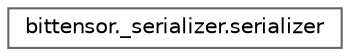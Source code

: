 digraph "Graphical Class Hierarchy"
{
 // LATEX_PDF_SIZE
  bgcolor="transparent";
  edge [fontname=Helvetica,fontsize=10,labelfontname=Helvetica,labelfontsize=10];
  node [fontname=Helvetica,fontsize=10,shape=box,height=0.2,width=0.4];
  rankdir="LR";
  Node0 [label="bittensor._serializer.serializer",height=0.2,width=0.4,color="grey40", fillcolor="white", style="filled",URL="$classbittensor_1_1__serializer_1_1serializer.html",tooltip=" "];
}
